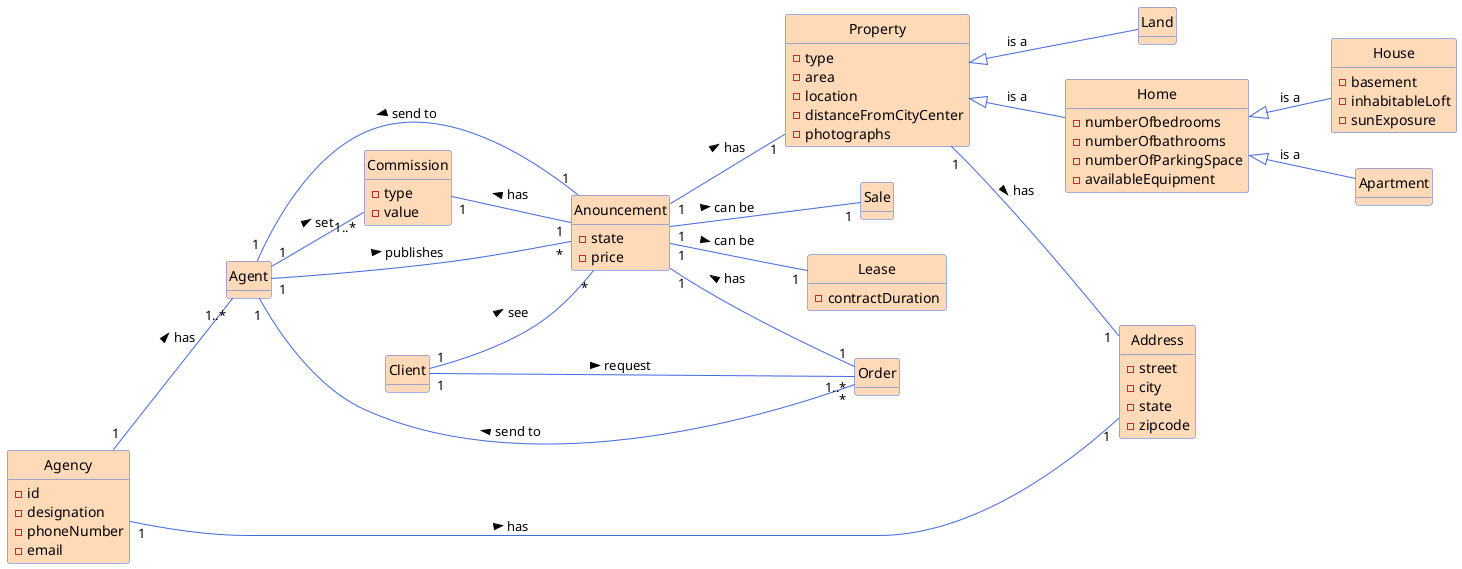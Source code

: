 @startuml
'skinparam monochrome true
skinparam packageStyle rectangle
skinparam shadowing false
'skinparam linetype ortho
left to right direction
'skinparam classAttributeIconSize 0
hide circle
hide methods

'---------File styling---------
skinparam class {
    BackgroundColor PeachPuff
    ArrowColor RoyalBlue
    BorderColor RoyalBlue
}

'------------|Actors|----------------'
class Agency{
    - id
    - designation
    - phoneNumber
    - email
}

class Commission {
    -type
    -value
}

class Anouncement{
    - state
    - price
}

class Property{
    - type
    - area
    - location
    - distanceFromCityCenter
    - photographs
}

class Lease{
    -contractDuration
}

class Address{
    -street
    -city
    -state
    -zipcode
}

class Home {
    - numberOfbedrooms
    - numberOfbathrooms
    - numberOfParkingSpace
    - availableEquipment
}

class Land {

}

class House{
    - basement
    - inhabitableLoft
    - sunExposure
}

'-------------------connections------------------'
'Agency'
Agency "1" -- "1..*" Agent : has >
Agency "1" -- "1" Address : has >

'Commission'
Commission "1" -- "1" Anouncement : has <

'Agent'
Agent "1" -- "1..*" Commission : set >
Agent "1" -- "*" Anouncement : publishes >
Agent "1" -- "*" Order :   < send to

'Anouncement'
Anouncement "1" -- "1" Property : has >
Anouncement "1" -- "1" Agent : send to >
Anouncement "1" -- "1" Sale : can be >
Anouncement "1" -- "1" Lease : can be >
Anouncement "1" -- "1" Order : has <

'Client'
Client "1" -- "*" Anouncement : see >
Client "1" -- "1..*" Order : request >

'Property'
Property "1" -- "1" Address : has >

'--------------------heritage--------------------'
.Property <|-- .Land : is a
.Property <|-- .Home : is a
.Home <|-- .Apartment : is a
.Home <|-- .House : is a
@enduml